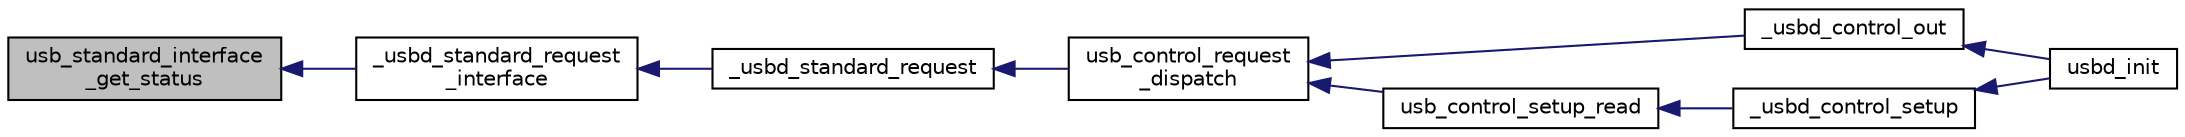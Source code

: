 digraph "usb_standard_interface_get_status"
{
  edge [fontname="Helvetica",fontsize="10",labelfontname="Helvetica",labelfontsize="10"];
  node [fontname="Helvetica",fontsize="10",shape=record];
  rankdir="LR";
  Node1 [label="usb_standard_interface\l_get_status",height=0.2,width=0.4,color="black", fillcolor="grey75", style="filled", fontcolor="black"];
  Node1 -> Node2 [dir="back",color="midnightblue",fontsize="10",style="solid",fontname="Helvetica"];
  Node2 [label="_usbd_standard_request\l_interface",height=0.2,width=0.4,color="black", fillcolor="white", style="filled",URL="$usb__standard_8c.html#aec01ef6ed66dcc2b50cc969b8be8f419"];
  Node2 -> Node3 [dir="back",color="midnightblue",fontsize="10",style="solid",fontname="Helvetica"];
  Node3 [label="_usbd_standard_request",height=0.2,width=0.4,color="black", fillcolor="white", style="filled",URL="$usb__standard_8c.html#a3347ca42a15acf3ae31d02126ba7d695"];
  Node3 -> Node4 [dir="back",color="midnightblue",fontsize="10",style="solid",fontname="Helvetica"];
  Node4 [label="usb_control_request\l_dispatch",height=0.2,width=0.4,color="black", fillcolor="white", style="filled",URL="$group__usb__control__file.html#ga883123627c0bed716ec41d4d7f3c0a46"];
  Node4 -> Node5 [dir="back",color="midnightblue",fontsize="10",style="solid",fontname="Helvetica"];
  Node5 [label="_usbd_control_out",height=0.2,width=0.4,color="black", fillcolor="white", style="filled",URL="$usb__private_8h.html#a1a921e8785fafeee17c588aa26cff014"];
  Node5 -> Node6 [dir="back",color="midnightblue",fontsize="10",style="solid",fontname="Helvetica"];
  Node6 [label="usbd_init",height=0.2,width=0.4,color="black", fillcolor="white", style="filled",URL="$group__usb__drivers__file.html#ga8bbc488106ca72c2b550c1c9f89d5748",tooltip="Main initialization entry point. "];
  Node4 -> Node7 [dir="back",color="midnightblue",fontsize="10",style="solid",fontname="Helvetica"];
  Node7 [label="usb_control_setup_read",height=0.2,width=0.4,color="black", fillcolor="white", style="filled",URL="$group__usb__control__file.html#ga2149cd30a26a18c9c46e32db4aa5ef3e"];
  Node7 -> Node8 [dir="back",color="midnightblue",fontsize="10",style="solid",fontname="Helvetica"];
  Node8 [label="_usbd_control_setup",height=0.2,width=0.4,color="black", fillcolor="white", style="filled",URL="$usb__private_8h.html#ad4bc495b7e757434644e1dece336b261"];
  Node8 -> Node6 [dir="back",color="midnightblue",fontsize="10",style="solid",fontname="Helvetica"];
}
